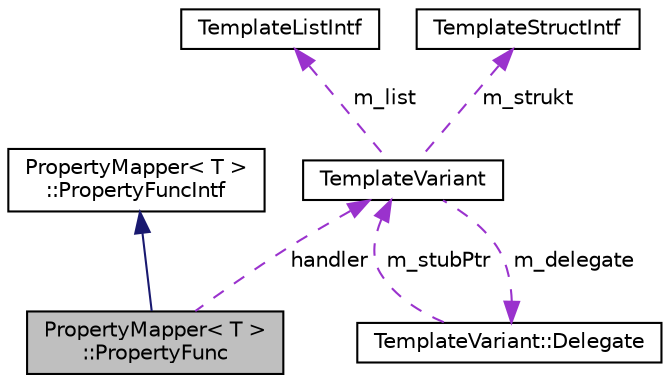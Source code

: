 digraph "PropertyMapper&lt; T &gt;::PropertyFunc"
{
 // INTERACTIVE_SVG=YES
  edge [fontname="Helvetica",fontsize="10",labelfontname="Helvetica",labelfontsize="10"];
  node [fontname="Helvetica",fontsize="10",shape=record];
  Node2 [label="PropertyMapper\< T \>\l::PropertyFunc",height=0.2,width=0.4,color="black", fillcolor="grey75", style="filled", fontcolor="black"];
  Node3 -> Node2 [dir="back",color="midnightblue",fontsize="10",style="solid",fontname="Helvetica"];
  Node3 [label="PropertyMapper\< T \>\l::PropertyFuncIntf",height=0.2,width=0.4,color="black", fillcolor="white", style="filled",URL="$de/d93/struct_property_mapper_1_1_property_func_intf.html"];
  Node4 -> Node2 [dir="back",color="darkorchid3",fontsize="10",style="dashed",label=" handler" ,fontname="Helvetica"];
  Node4 [label="TemplateVariant",height=0.2,width=0.4,color="black", fillcolor="white", style="filled",URL="$d1/dba/class_template_variant.html",tooltip="Variant type which can hold one value of a fixed set of types. "];
  Node5 -> Node4 [dir="back",color="darkorchid3",fontsize="10",style="dashed",label=" m_list" ,fontname="Helvetica"];
  Node5 [label="TemplateListIntf",height=0.2,width=0.4,color="black", fillcolor="white", style="filled",URL="$d6/d88/class_template_list_intf.html",tooltip="Abstract read-only interface for a context value of type list. "];
  Node6 -> Node4 [dir="back",color="darkorchid3",fontsize="10",style="dashed",label=" m_strukt" ,fontname="Helvetica"];
  Node6 [label="TemplateStructIntf",height=0.2,width=0.4,color="black", fillcolor="white", style="filled",URL="$d9/de8/class_template_struct_intf.html",tooltip="Abstract interface for a context value of type struct. "];
  Node7 -> Node4 [dir="back",color="darkorchid3",fontsize="10",style="dashed",label=" m_delegate" ,fontname="Helvetica"];
  Node7 [label="TemplateVariant::Delegate",height=0.2,width=0.4,color="black", fillcolor="white", style="filled",URL="$d7/d1d/class_template_variant_1_1_delegate.html",tooltip="Helper class to create a delegate that can store a function/method call. "];
  Node4 -> Node7 [dir="back",color="darkorchid3",fontsize="10",style="dashed",label=" m_stubPtr" ,fontname="Helvetica"];
}
